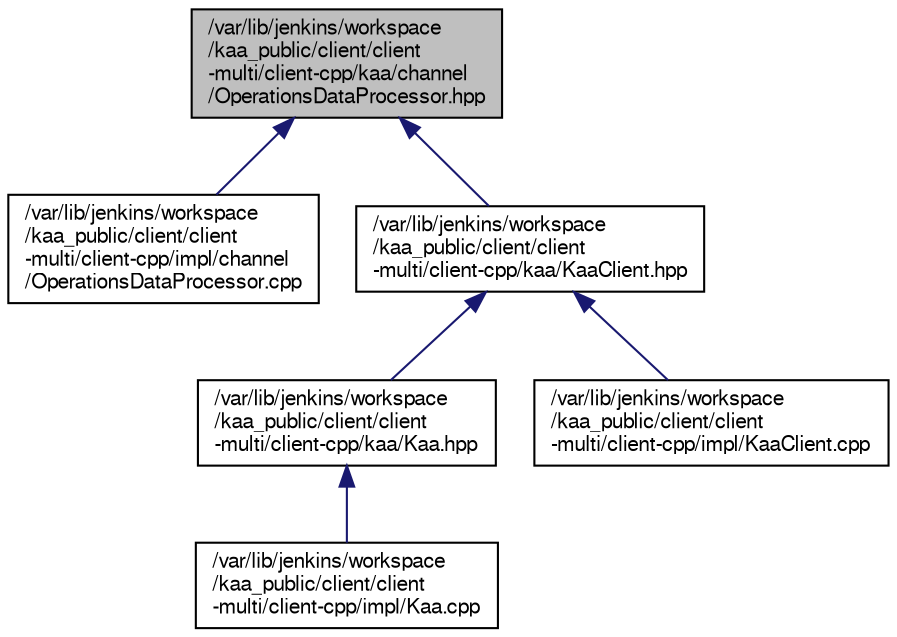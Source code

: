 digraph "/var/lib/jenkins/workspace/kaa_public/client/client-multi/client-cpp/kaa/channel/OperationsDataProcessor.hpp"
{
  bgcolor="transparent";
  edge [fontname="FreeSans",fontsize="10",labelfontname="FreeSans",labelfontsize="10"];
  node [fontname="FreeSans",fontsize="10",shape=record];
  Node1 [label="/var/lib/jenkins/workspace\l/kaa_public/client/client\l-multi/client-cpp/kaa/channel\l/OperationsDataProcessor.hpp",height=0.2,width=0.4,color="black", fillcolor="grey75", style="filled" fontcolor="black"];
  Node1 -> Node2 [dir="back",color="midnightblue",fontsize="10",style="solid",fontname="FreeSans"];
  Node2 [label="/var/lib/jenkins/workspace\l/kaa_public/client/client\l-multi/client-cpp/impl/channel\l/OperationsDataProcessor.cpp",height=0.2,width=0.4,color="black",URL="$OperationsDataProcessor_8cpp.html"];
  Node1 -> Node3 [dir="back",color="midnightblue",fontsize="10",style="solid",fontname="FreeSans"];
  Node3 [label="/var/lib/jenkins/workspace\l/kaa_public/client/client\l-multi/client-cpp/kaa/KaaClient.hpp",height=0.2,width=0.4,color="black",URL="$KaaClient_8hpp.html"];
  Node3 -> Node4 [dir="back",color="midnightblue",fontsize="10",style="solid",fontname="FreeSans"];
  Node4 [label="/var/lib/jenkins/workspace\l/kaa_public/client/client\l-multi/client-cpp/kaa/Kaa.hpp",height=0.2,width=0.4,color="black",URL="$Kaa_8hpp.html"];
  Node4 -> Node5 [dir="back",color="midnightblue",fontsize="10",style="solid",fontname="FreeSans"];
  Node5 [label="/var/lib/jenkins/workspace\l/kaa_public/client/client\l-multi/client-cpp/impl/Kaa.cpp",height=0.2,width=0.4,color="black",URL="$Kaa_8cpp.html"];
  Node3 -> Node6 [dir="back",color="midnightblue",fontsize="10",style="solid",fontname="FreeSans"];
  Node6 [label="/var/lib/jenkins/workspace\l/kaa_public/client/client\l-multi/client-cpp/impl/KaaClient.cpp",height=0.2,width=0.4,color="black",URL="$KaaClient_8cpp.html"];
}
